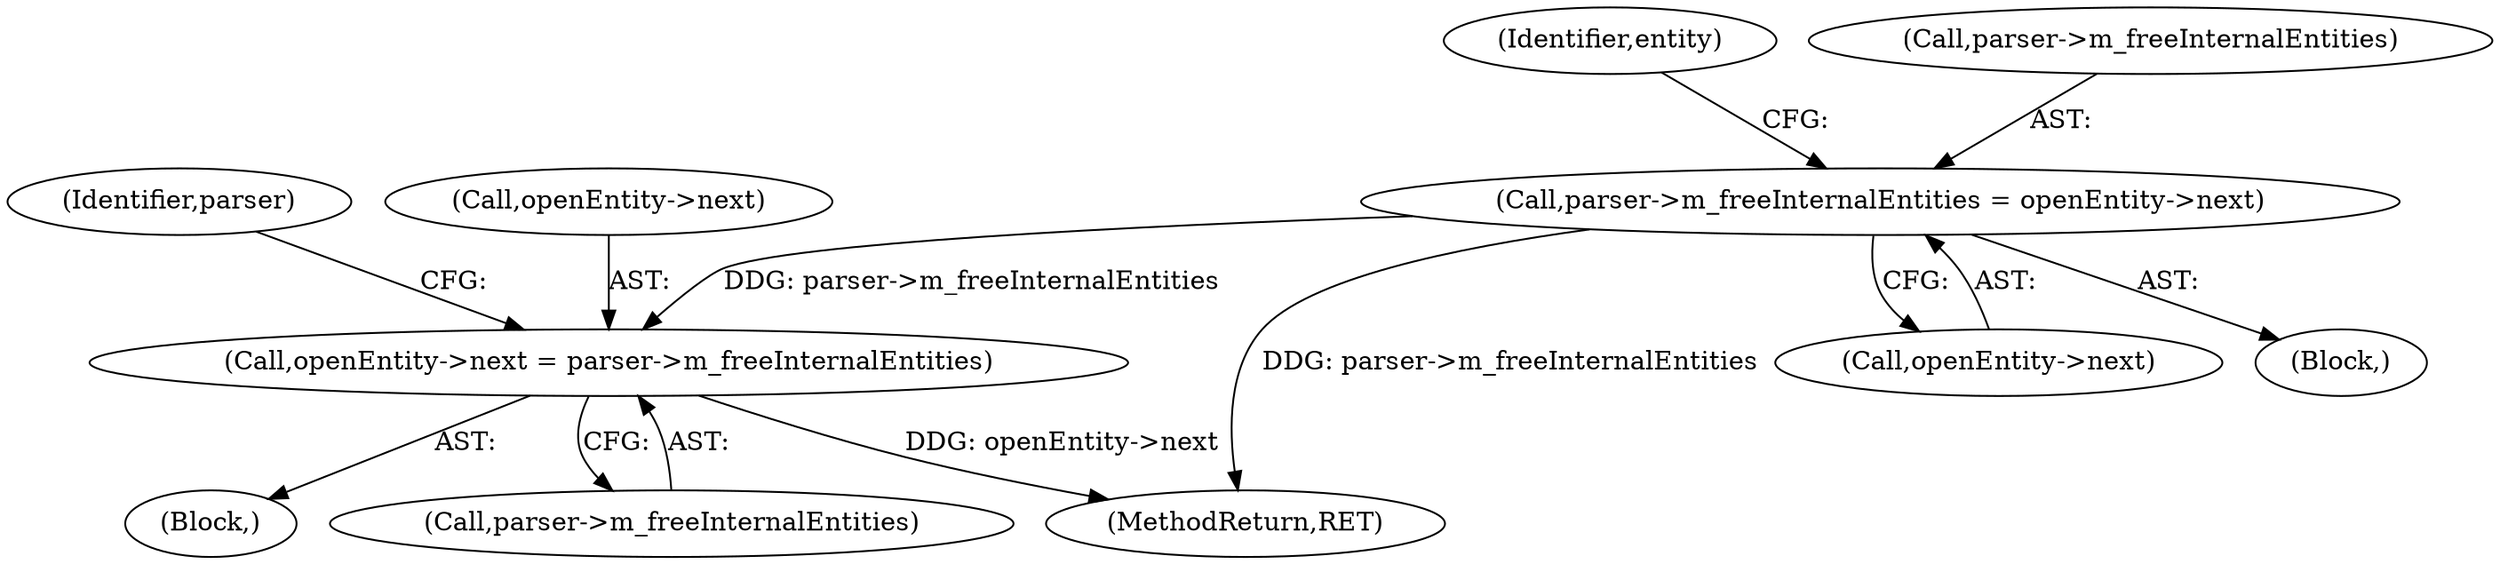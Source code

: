 digraph "0_libexpat_c20b758c332d9a13afbbb276d30db1d183a85d43_2@API" {
"1000122" [label="(Call,parser->m_freeInternalEntities = openEntity->next)"];
"1000307" [label="(Call,openEntity->next = parser->m_freeInternalEntities)"];
"1000116" [label="(Block,)"];
"1000321" [label="(MethodReturn,RET)"];
"1000307" [label="(Call,openEntity->next = parser->m_freeInternalEntities)"];
"1000316" [label="(Identifier,parser)"];
"1000122" [label="(Call,parser->m_freeInternalEntities = openEntity->next)"];
"1000294" [label="(Block,)"];
"1000311" [label="(Call,parser->m_freeInternalEntities)"];
"1000146" [label="(Identifier,entity)"];
"1000126" [label="(Call,openEntity->next)"];
"1000308" [label="(Call,openEntity->next)"];
"1000123" [label="(Call,parser->m_freeInternalEntities)"];
"1000122" -> "1000116"  [label="AST: "];
"1000122" -> "1000126"  [label="CFG: "];
"1000123" -> "1000122"  [label="AST: "];
"1000126" -> "1000122"  [label="AST: "];
"1000146" -> "1000122"  [label="CFG: "];
"1000122" -> "1000321"  [label="DDG: parser->m_freeInternalEntities"];
"1000122" -> "1000307"  [label="DDG: parser->m_freeInternalEntities"];
"1000307" -> "1000294"  [label="AST: "];
"1000307" -> "1000311"  [label="CFG: "];
"1000308" -> "1000307"  [label="AST: "];
"1000311" -> "1000307"  [label="AST: "];
"1000316" -> "1000307"  [label="CFG: "];
"1000307" -> "1000321"  [label="DDG: openEntity->next"];
}

